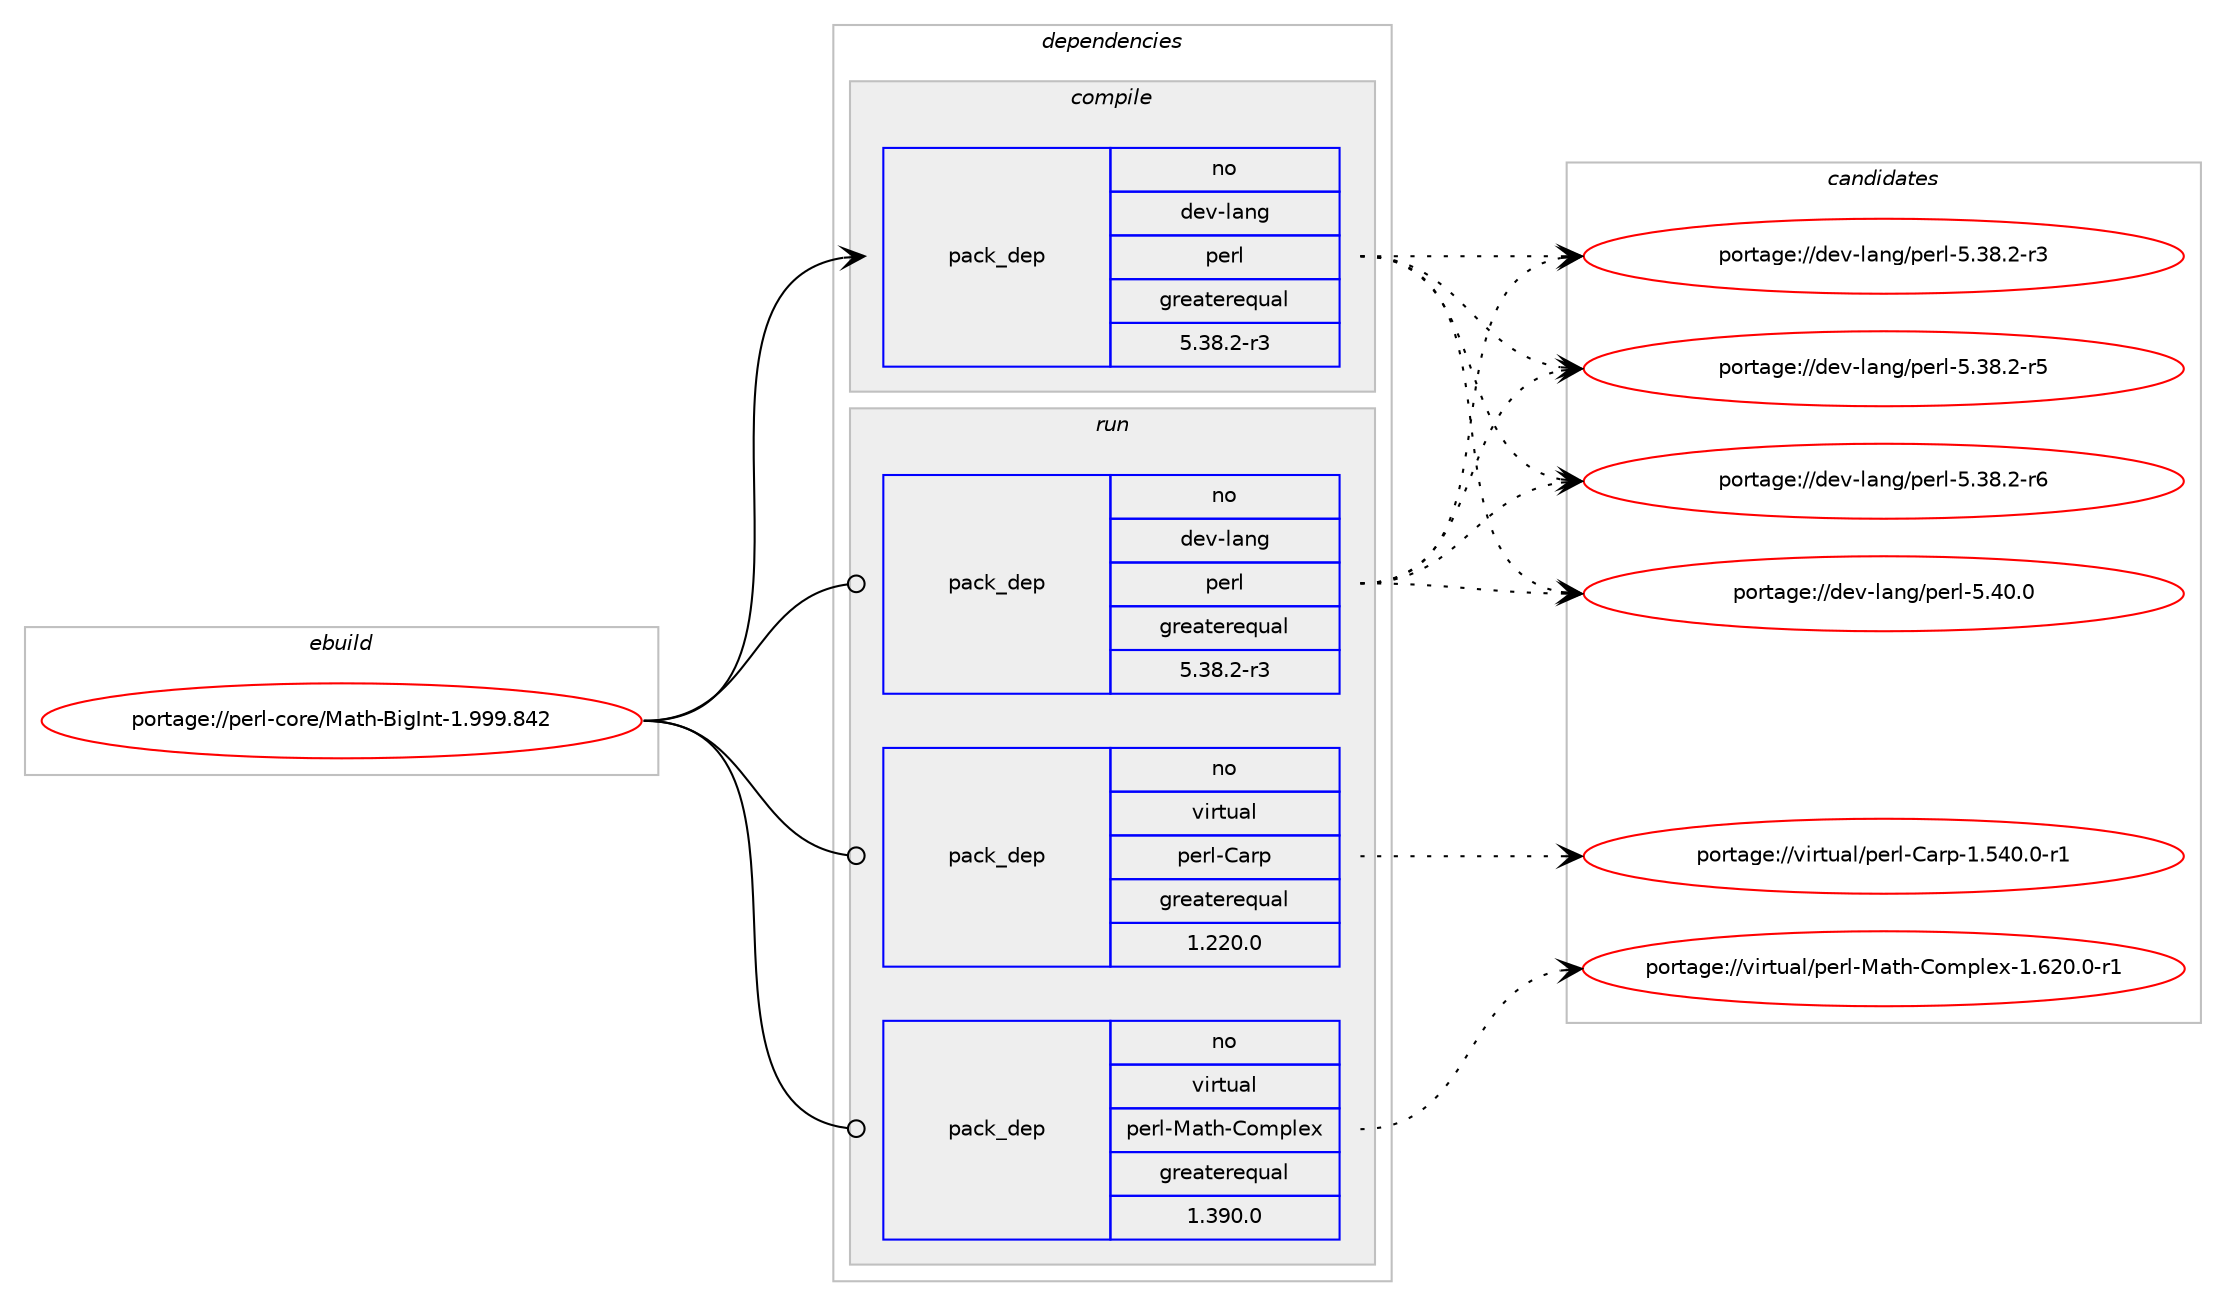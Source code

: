 digraph prolog {

# *************
# Graph options
# *************

newrank=true;
concentrate=true;
compound=true;
graph [rankdir=LR,fontname=Helvetica,fontsize=10,ranksep=1.5];#, ranksep=2.5, nodesep=0.2];
edge  [arrowhead=vee];
node  [fontname=Helvetica,fontsize=10];

# **********
# The ebuild
# **********

subgraph cluster_leftcol {
color=gray;
rank=same;
label=<<i>ebuild</i>>;
id [label="portage://perl-core/Math-BigInt-1.999.842", color=red, width=4, href="../perl-core/Math-BigInt-1.999.842.svg"];
}

# ****************
# The dependencies
# ****************

subgraph cluster_midcol {
color=gray;
label=<<i>dependencies</i>>;
subgraph cluster_compile {
fillcolor="#eeeeee";
style=filled;
label=<<i>compile</i>>;
subgraph pack93389 {
dependency197187 [label=<<TABLE BORDER="0" CELLBORDER="1" CELLSPACING="0" CELLPADDING="4" WIDTH="220"><TR><TD ROWSPAN="6" CELLPADDING="30">pack_dep</TD></TR><TR><TD WIDTH="110">no</TD></TR><TR><TD>dev-lang</TD></TR><TR><TD>perl</TD></TR><TR><TD>greaterequal</TD></TR><TR><TD>5.38.2-r3</TD></TR></TABLE>>, shape=none, color=blue];
}
id:e -> dependency197187:w [weight=20,style="solid",arrowhead="vee"];
}
subgraph cluster_compileandrun {
fillcolor="#eeeeee";
style=filled;
label=<<i>compile and run</i>>;
}
subgraph cluster_run {
fillcolor="#eeeeee";
style=filled;
label=<<i>run</i>>;
subgraph pack93390 {
dependency197188 [label=<<TABLE BORDER="0" CELLBORDER="1" CELLSPACING="0" CELLPADDING="4" WIDTH="220"><TR><TD ROWSPAN="6" CELLPADDING="30">pack_dep</TD></TR><TR><TD WIDTH="110">no</TD></TR><TR><TD>dev-lang</TD></TR><TR><TD>perl</TD></TR><TR><TD>greaterequal</TD></TR><TR><TD>5.38.2-r3</TD></TR></TABLE>>, shape=none, color=blue];
}
id:e -> dependency197188:w [weight=20,style="solid",arrowhead="odot"];
# *** BEGIN UNKNOWN DEPENDENCY TYPE (TODO) ***
# id -> package_dependency(portage://perl-core/Math-BigInt-1.999.842,run,no,dev-lang,perl,none,[,,],any_same_slot,[])
# *** END UNKNOWN DEPENDENCY TYPE (TODO) ***

subgraph pack93391 {
dependency197189 [label=<<TABLE BORDER="0" CELLBORDER="1" CELLSPACING="0" CELLPADDING="4" WIDTH="220"><TR><TD ROWSPAN="6" CELLPADDING="30">pack_dep</TD></TR><TR><TD WIDTH="110">no</TD></TR><TR><TD>virtual</TD></TR><TR><TD>perl-Carp</TD></TR><TR><TD>greaterequal</TD></TR><TR><TD>1.220.0</TD></TR></TABLE>>, shape=none, color=blue];
}
id:e -> dependency197189:w [weight=20,style="solid",arrowhead="odot"];
subgraph pack93392 {
dependency197190 [label=<<TABLE BORDER="0" CELLBORDER="1" CELLSPACING="0" CELLPADDING="4" WIDTH="220"><TR><TD ROWSPAN="6" CELLPADDING="30">pack_dep</TD></TR><TR><TD WIDTH="110">no</TD></TR><TR><TD>virtual</TD></TR><TR><TD>perl-Math-Complex</TD></TR><TR><TD>greaterequal</TD></TR><TR><TD>1.390.0</TD></TR></TABLE>>, shape=none, color=blue];
}
id:e -> dependency197190:w [weight=20,style="solid",arrowhead="odot"];
}
}

# **************
# The candidates
# **************

subgraph cluster_choices {
rank=same;
color=gray;
label=<<i>candidates</i>>;

subgraph choice93389 {
color=black;
nodesep=1;
choice100101118451089711010347112101114108455346515646504511451 [label="portage://dev-lang/perl-5.38.2-r3", color=red, width=4,href="../dev-lang/perl-5.38.2-r3.svg"];
choice100101118451089711010347112101114108455346515646504511453 [label="portage://dev-lang/perl-5.38.2-r5", color=red, width=4,href="../dev-lang/perl-5.38.2-r5.svg"];
choice100101118451089711010347112101114108455346515646504511454 [label="portage://dev-lang/perl-5.38.2-r6", color=red, width=4,href="../dev-lang/perl-5.38.2-r6.svg"];
choice10010111845108971101034711210111410845534652484648 [label="portage://dev-lang/perl-5.40.0", color=red, width=4,href="../dev-lang/perl-5.40.0.svg"];
dependency197187:e -> choice100101118451089711010347112101114108455346515646504511451:w [style=dotted,weight="100"];
dependency197187:e -> choice100101118451089711010347112101114108455346515646504511453:w [style=dotted,weight="100"];
dependency197187:e -> choice100101118451089711010347112101114108455346515646504511454:w [style=dotted,weight="100"];
dependency197187:e -> choice10010111845108971101034711210111410845534652484648:w [style=dotted,weight="100"];
}
subgraph choice93390 {
color=black;
nodesep=1;
choice100101118451089711010347112101114108455346515646504511451 [label="portage://dev-lang/perl-5.38.2-r3", color=red, width=4,href="../dev-lang/perl-5.38.2-r3.svg"];
choice100101118451089711010347112101114108455346515646504511453 [label="portage://dev-lang/perl-5.38.2-r5", color=red, width=4,href="../dev-lang/perl-5.38.2-r5.svg"];
choice100101118451089711010347112101114108455346515646504511454 [label="portage://dev-lang/perl-5.38.2-r6", color=red, width=4,href="../dev-lang/perl-5.38.2-r6.svg"];
choice10010111845108971101034711210111410845534652484648 [label="portage://dev-lang/perl-5.40.0", color=red, width=4,href="../dev-lang/perl-5.40.0.svg"];
dependency197188:e -> choice100101118451089711010347112101114108455346515646504511451:w [style=dotted,weight="100"];
dependency197188:e -> choice100101118451089711010347112101114108455346515646504511453:w [style=dotted,weight="100"];
dependency197188:e -> choice100101118451089711010347112101114108455346515646504511454:w [style=dotted,weight="100"];
dependency197188:e -> choice10010111845108971101034711210111410845534652484648:w [style=dotted,weight="100"];
}
subgraph choice93391 {
color=black;
nodesep=1;
choice118105114116117971084711210111410845679711411245494653524846484511449 [label="portage://virtual/perl-Carp-1.540.0-r1", color=red, width=4,href="../virtual/perl-Carp-1.540.0-r1.svg"];
dependency197189:e -> choice118105114116117971084711210111410845679711411245494653524846484511449:w [style=dotted,weight="100"];
}
subgraph choice93392 {
color=black;
nodesep=1;
choice1181051141161179710847112101114108457797116104456711110911210810112045494654504846484511449 [label="portage://virtual/perl-Math-Complex-1.620.0-r1", color=red, width=4,href="../virtual/perl-Math-Complex-1.620.0-r1.svg"];
dependency197190:e -> choice1181051141161179710847112101114108457797116104456711110911210810112045494654504846484511449:w [style=dotted,weight="100"];
}
}

}
